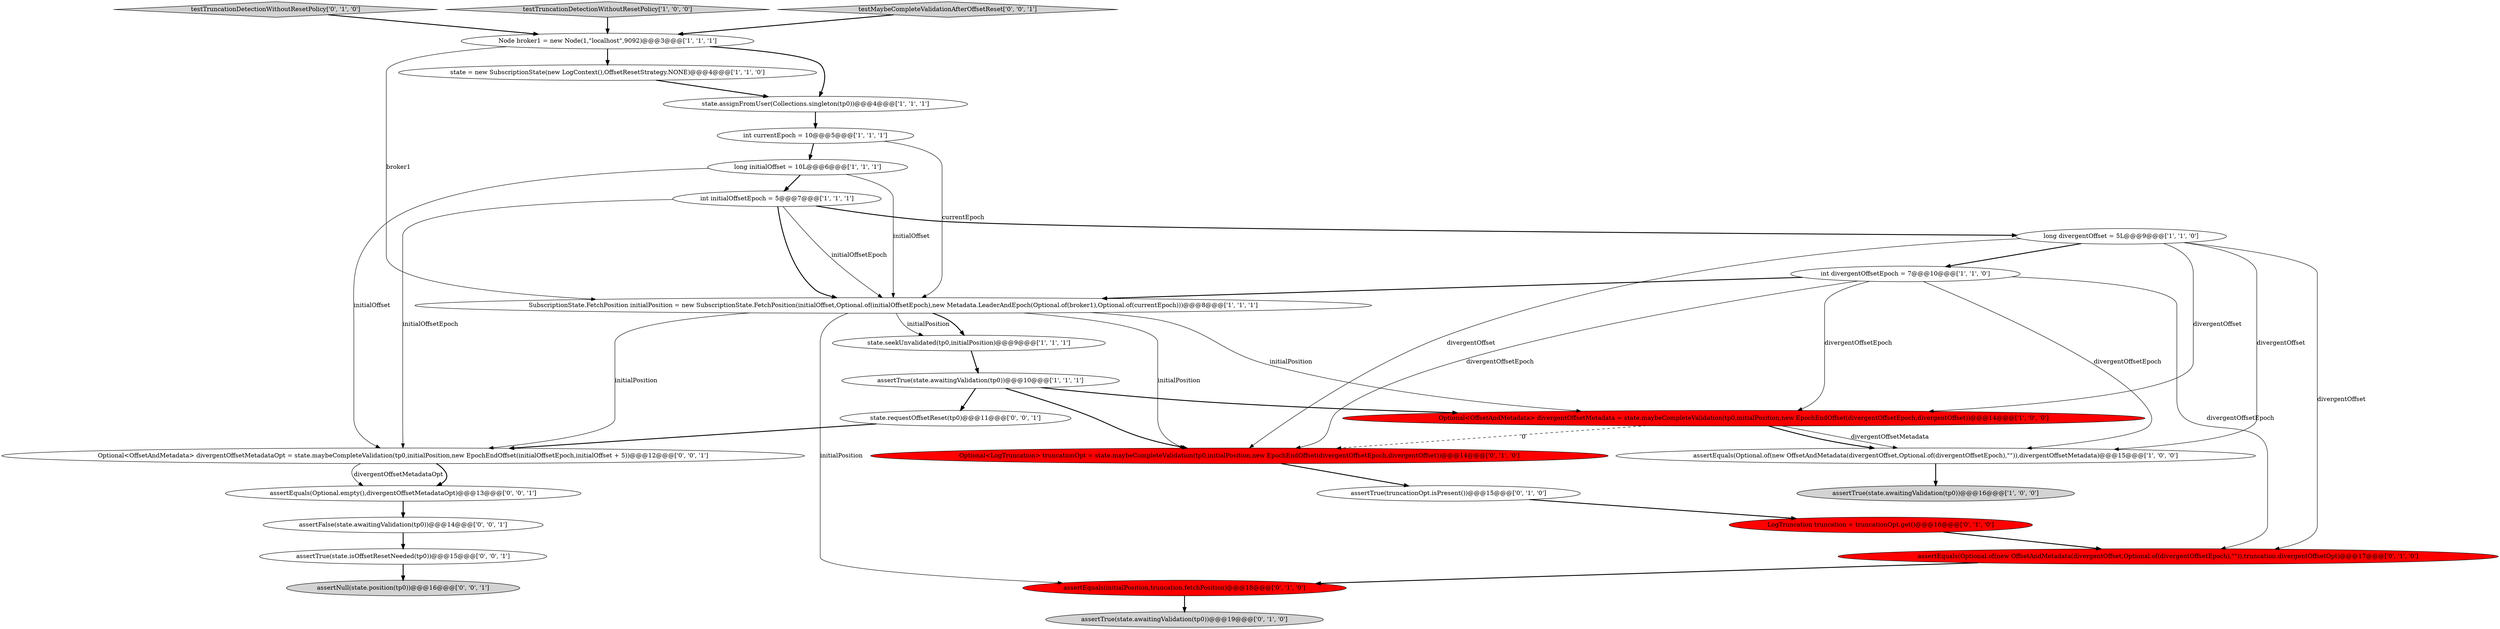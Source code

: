 digraph {
27 [style = filled, label = "Optional<OffsetAndMetadata> divergentOffsetMetadataOpt = state.maybeCompleteValidation(tp0,initialPosition,new EpochEndOffset(initialOffsetEpoch,initialOffset + 5))@@@12@@@['0', '0', '1']", fillcolor = white, shape = ellipse image = "AAA0AAABBB3BBB"];
15 [style = filled, label = "LogTruncation truncation = truncationOpt.get()@@@16@@@['0', '1', '0']", fillcolor = red, shape = ellipse image = "AAA1AAABBB2BBB"];
16 [style = filled, label = "testTruncationDetectionWithoutResetPolicy['0', '1', '0']", fillcolor = lightgray, shape = diamond image = "AAA0AAABBB2BBB"];
13 [style = filled, label = "testTruncationDetectionWithoutResetPolicy['1', '0', '0']", fillcolor = lightgray, shape = diamond image = "AAA0AAABBB1BBB"];
2 [style = filled, label = "SubscriptionState.FetchPosition initialPosition = new SubscriptionState.FetchPosition(initialOffset,Optional.of(initialOffsetEpoch),new Metadata.LeaderAndEpoch(Optional.of(broker1),Optional.of(currentEpoch)))@@@8@@@['1', '1', '1']", fillcolor = white, shape = ellipse image = "AAA0AAABBB1BBB"];
26 [style = filled, label = "assertFalse(state.awaitingValidation(tp0))@@@14@@@['0', '0', '1']", fillcolor = white, shape = ellipse image = "AAA0AAABBB3BBB"];
10 [style = filled, label = "assertEquals(Optional.of(new OffsetAndMetadata(divergentOffset,Optional.of(divergentOffsetEpoch),\"\")),divergentOffsetMetadata)@@@15@@@['1', '0', '0']", fillcolor = white, shape = ellipse image = "AAA0AAABBB1BBB"];
17 [style = filled, label = "assertEquals(Optional.of(new OffsetAndMetadata(divergentOffset,Optional.of(divergentOffsetEpoch),\"\")),truncation.divergentOffsetOpt)@@@17@@@['0', '1', '0']", fillcolor = red, shape = ellipse image = "AAA1AAABBB2BBB"];
8 [style = filled, label = "assertTrue(state.awaitingValidation(tp0))@@@16@@@['1', '0', '0']", fillcolor = lightgray, shape = ellipse image = "AAA0AAABBB1BBB"];
3 [style = filled, label = "state.assignFromUser(Collections.singleton(tp0))@@@4@@@['1', '1', '1']", fillcolor = white, shape = ellipse image = "AAA0AAABBB1BBB"];
6 [style = filled, label = "long initialOffset = 10L@@@6@@@['1', '1', '1']", fillcolor = white, shape = ellipse image = "AAA0AAABBB1BBB"];
23 [style = filled, label = "testMaybeCompleteValidationAfterOffsetReset['0', '0', '1']", fillcolor = lightgray, shape = diamond image = "AAA0AAABBB3BBB"];
5 [style = filled, label = "state = new SubscriptionState(new LogContext(),OffsetResetStrategy.NONE)@@@4@@@['1', '1', '0']", fillcolor = white, shape = ellipse image = "AAA0AAABBB1BBB"];
9 [style = filled, label = "int currentEpoch = 10@@@5@@@['1', '1', '1']", fillcolor = white, shape = ellipse image = "AAA0AAABBB1BBB"];
18 [style = filled, label = "Optional<LogTruncation> truncationOpt = state.maybeCompleteValidation(tp0,initialPosition,new EpochEndOffset(divergentOffsetEpoch,divergentOffset))@@@14@@@['0', '1', '0']", fillcolor = red, shape = ellipse image = "AAA1AAABBB2BBB"];
22 [style = filled, label = "assertEquals(Optional.empty(),divergentOffsetMetadataOpt)@@@13@@@['0', '0', '1']", fillcolor = white, shape = ellipse image = "AAA0AAABBB3BBB"];
25 [style = filled, label = "state.requestOffsetReset(tp0)@@@11@@@['0', '0', '1']", fillcolor = white, shape = ellipse image = "AAA0AAABBB3BBB"];
19 [style = filled, label = "assertTrue(state.awaitingValidation(tp0))@@@19@@@['0', '1', '0']", fillcolor = lightgray, shape = ellipse image = "AAA0AAABBB2BBB"];
20 [style = filled, label = "assertTrue(truncationOpt.isPresent())@@@15@@@['0', '1', '0']", fillcolor = white, shape = ellipse image = "AAA0AAABBB2BBB"];
11 [style = filled, label = "int divergentOffsetEpoch = 7@@@10@@@['1', '1', '0']", fillcolor = white, shape = ellipse image = "AAA0AAABBB1BBB"];
7 [style = filled, label = "Node broker1 = new Node(1,\"localhost\",9092)@@@3@@@['1', '1', '1']", fillcolor = white, shape = ellipse image = "AAA0AAABBB1BBB"];
12 [style = filled, label = "long divergentOffset = 5L@@@9@@@['1', '1', '0']", fillcolor = white, shape = ellipse image = "AAA0AAABBB1BBB"];
14 [style = filled, label = "state.seekUnvalidated(tp0,initialPosition)@@@9@@@['1', '1', '1']", fillcolor = white, shape = ellipse image = "AAA0AAABBB1BBB"];
4 [style = filled, label = "int initialOffsetEpoch = 5@@@7@@@['1', '1', '1']", fillcolor = white, shape = ellipse image = "AAA0AAABBB1BBB"];
21 [style = filled, label = "assertEquals(initialPosition,truncation.fetchPosition)@@@18@@@['0', '1', '0']", fillcolor = red, shape = ellipse image = "AAA1AAABBB2BBB"];
24 [style = filled, label = "assertNull(state.position(tp0))@@@16@@@['0', '0', '1']", fillcolor = lightgray, shape = ellipse image = "AAA0AAABBB3BBB"];
1 [style = filled, label = "Optional<OffsetAndMetadata> divergentOffsetMetadata = state.maybeCompleteValidation(tp0,initialPosition,new EpochEndOffset(divergentOffsetEpoch,divergentOffset))@@@14@@@['1', '0', '0']", fillcolor = red, shape = ellipse image = "AAA1AAABBB1BBB"];
0 [style = filled, label = "assertTrue(state.awaitingValidation(tp0))@@@10@@@['1', '1', '1']", fillcolor = white, shape = ellipse image = "AAA0AAABBB1BBB"];
28 [style = filled, label = "assertTrue(state.isOffsetResetNeeded(tp0))@@@15@@@['0', '0', '1']", fillcolor = white, shape = ellipse image = "AAA0AAABBB3BBB"];
5->3 [style = bold, label=""];
22->26 [style = bold, label=""];
11->18 [style = solid, label="divergentOffsetEpoch"];
11->1 [style = solid, label="divergentOffsetEpoch"];
7->2 [style = solid, label="broker1"];
2->27 [style = solid, label="initialPosition"];
21->19 [style = bold, label=""];
1->10 [style = solid, label="divergentOffsetMetadata"];
12->11 [style = bold, label=""];
16->7 [style = bold, label=""];
2->21 [style = solid, label="initialPosition"];
11->10 [style = solid, label="divergentOffsetEpoch"];
9->2 [style = solid, label="currentEpoch"];
12->17 [style = solid, label="divergentOffset"];
4->2 [style = bold, label=""];
1->18 [style = dashed, label="0"];
2->14 [style = solid, label="initialPosition"];
4->27 [style = solid, label="initialOffsetEpoch"];
2->18 [style = solid, label="initialPosition"];
27->22 [style = bold, label=""];
11->2 [style = bold, label=""];
7->3 [style = bold, label=""];
4->2 [style = solid, label="initialOffsetEpoch"];
6->27 [style = solid, label="initialOffset"];
9->6 [style = bold, label=""];
11->17 [style = solid, label="divergentOffsetEpoch"];
3->9 [style = bold, label=""];
25->27 [style = bold, label=""];
6->4 [style = bold, label=""];
18->20 [style = bold, label=""];
15->17 [style = bold, label=""];
7->5 [style = bold, label=""];
12->1 [style = solid, label="divergentOffset"];
14->0 [style = bold, label=""];
10->8 [style = bold, label=""];
0->25 [style = bold, label=""];
13->7 [style = bold, label=""];
0->1 [style = bold, label=""];
6->2 [style = solid, label="initialOffset"];
2->14 [style = bold, label=""];
27->22 [style = solid, label="divergentOffsetMetadataOpt"];
4->12 [style = bold, label=""];
28->24 [style = bold, label=""];
0->18 [style = bold, label=""];
23->7 [style = bold, label=""];
12->10 [style = solid, label="divergentOffset"];
26->28 [style = bold, label=""];
1->10 [style = bold, label=""];
20->15 [style = bold, label=""];
2->1 [style = solid, label="initialPosition"];
17->21 [style = bold, label=""];
12->18 [style = solid, label="divergentOffset"];
}
